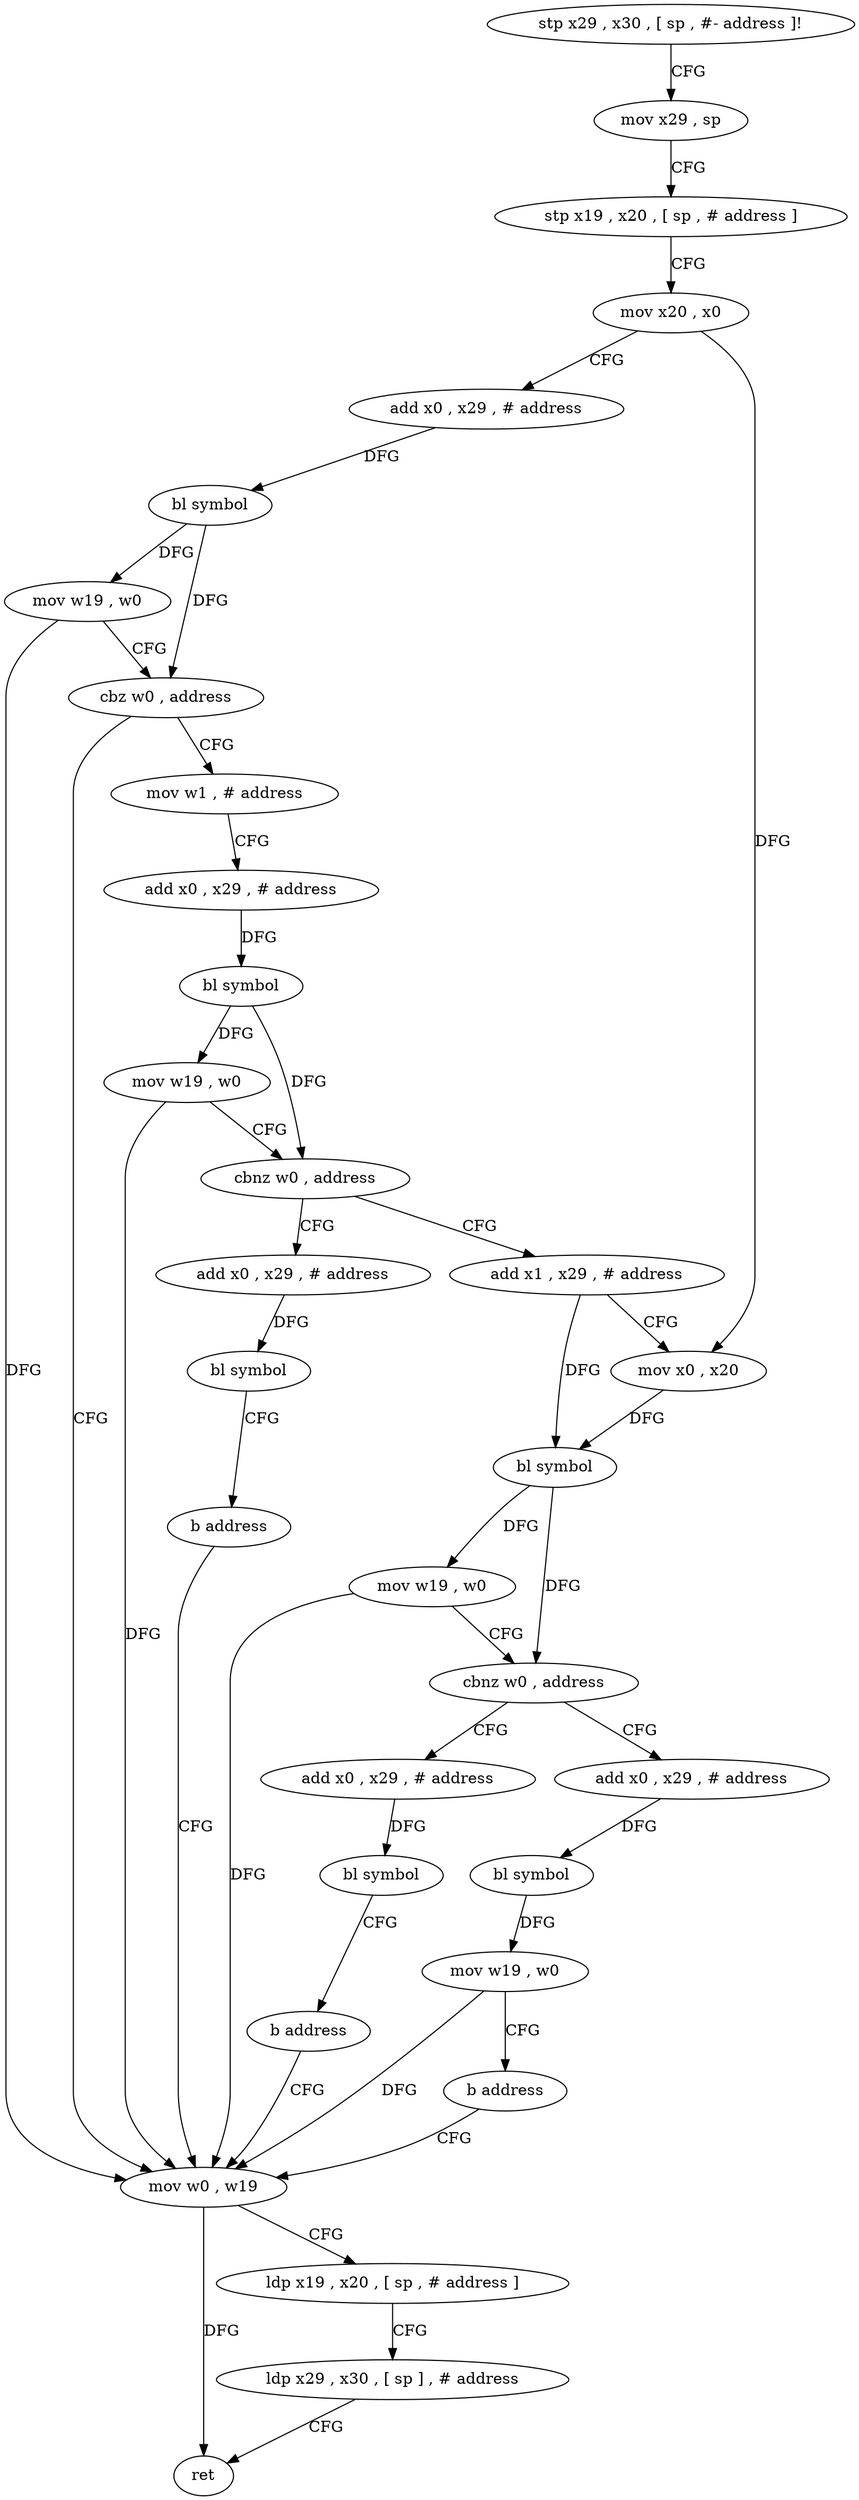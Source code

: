 digraph "func" {
"179840" [label = "stp x29 , x30 , [ sp , #- address ]!" ]
"179844" [label = "mov x29 , sp" ]
"179848" [label = "stp x19 , x20 , [ sp , # address ]" ]
"179852" [label = "mov x20 , x0" ]
"179856" [label = "add x0 , x29 , # address" ]
"179860" [label = "bl symbol" ]
"179864" [label = "mov w19 , w0" ]
"179868" [label = "cbz w0 , address" ]
"179888" [label = "mov w1 , # address" ]
"179872" [label = "mov w0 , w19" ]
"179892" [label = "add x0 , x29 , # address" ]
"179896" [label = "bl symbol" ]
"179900" [label = "mov w19 , w0" ]
"179904" [label = "cbnz w0 , address" ]
"179944" [label = "add x0 , x29 , # address" ]
"179908" [label = "add x1 , x29 , # address" ]
"179876" [label = "ldp x19 , x20 , [ sp , # address ]" ]
"179880" [label = "ldp x29 , x30 , [ sp ] , # address" ]
"179884" [label = "ret" ]
"179948" [label = "bl symbol" ]
"179952" [label = "b address" ]
"179912" [label = "mov x0 , x20" ]
"179916" [label = "bl symbol" ]
"179920" [label = "mov w19 , w0" ]
"179924" [label = "cbnz w0 , address" ]
"179956" [label = "add x0 , x29 , # address" ]
"179928" [label = "add x0 , x29 , # address" ]
"179960" [label = "bl symbol" ]
"179964" [label = "b address" ]
"179932" [label = "bl symbol" ]
"179936" [label = "mov w19 , w0" ]
"179940" [label = "b address" ]
"179840" -> "179844" [ label = "CFG" ]
"179844" -> "179848" [ label = "CFG" ]
"179848" -> "179852" [ label = "CFG" ]
"179852" -> "179856" [ label = "CFG" ]
"179852" -> "179912" [ label = "DFG" ]
"179856" -> "179860" [ label = "DFG" ]
"179860" -> "179864" [ label = "DFG" ]
"179860" -> "179868" [ label = "DFG" ]
"179864" -> "179868" [ label = "CFG" ]
"179864" -> "179872" [ label = "DFG" ]
"179868" -> "179888" [ label = "CFG" ]
"179868" -> "179872" [ label = "CFG" ]
"179888" -> "179892" [ label = "CFG" ]
"179872" -> "179876" [ label = "CFG" ]
"179872" -> "179884" [ label = "DFG" ]
"179892" -> "179896" [ label = "DFG" ]
"179896" -> "179900" [ label = "DFG" ]
"179896" -> "179904" [ label = "DFG" ]
"179900" -> "179904" [ label = "CFG" ]
"179900" -> "179872" [ label = "DFG" ]
"179904" -> "179944" [ label = "CFG" ]
"179904" -> "179908" [ label = "CFG" ]
"179944" -> "179948" [ label = "DFG" ]
"179908" -> "179912" [ label = "CFG" ]
"179908" -> "179916" [ label = "DFG" ]
"179876" -> "179880" [ label = "CFG" ]
"179880" -> "179884" [ label = "CFG" ]
"179948" -> "179952" [ label = "CFG" ]
"179952" -> "179872" [ label = "CFG" ]
"179912" -> "179916" [ label = "DFG" ]
"179916" -> "179920" [ label = "DFG" ]
"179916" -> "179924" [ label = "DFG" ]
"179920" -> "179924" [ label = "CFG" ]
"179920" -> "179872" [ label = "DFG" ]
"179924" -> "179956" [ label = "CFG" ]
"179924" -> "179928" [ label = "CFG" ]
"179956" -> "179960" [ label = "DFG" ]
"179928" -> "179932" [ label = "DFG" ]
"179960" -> "179964" [ label = "CFG" ]
"179964" -> "179872" [ label = "CFG" ]
"179932" -> "179936" [ label = "DFG" ]
"179936" -> "179940" [ label = "CFG" ]
"179936" -> "179872" [ label = "DFG" ]
"179940" -> "179872" [ label = "CFG" ]
}
